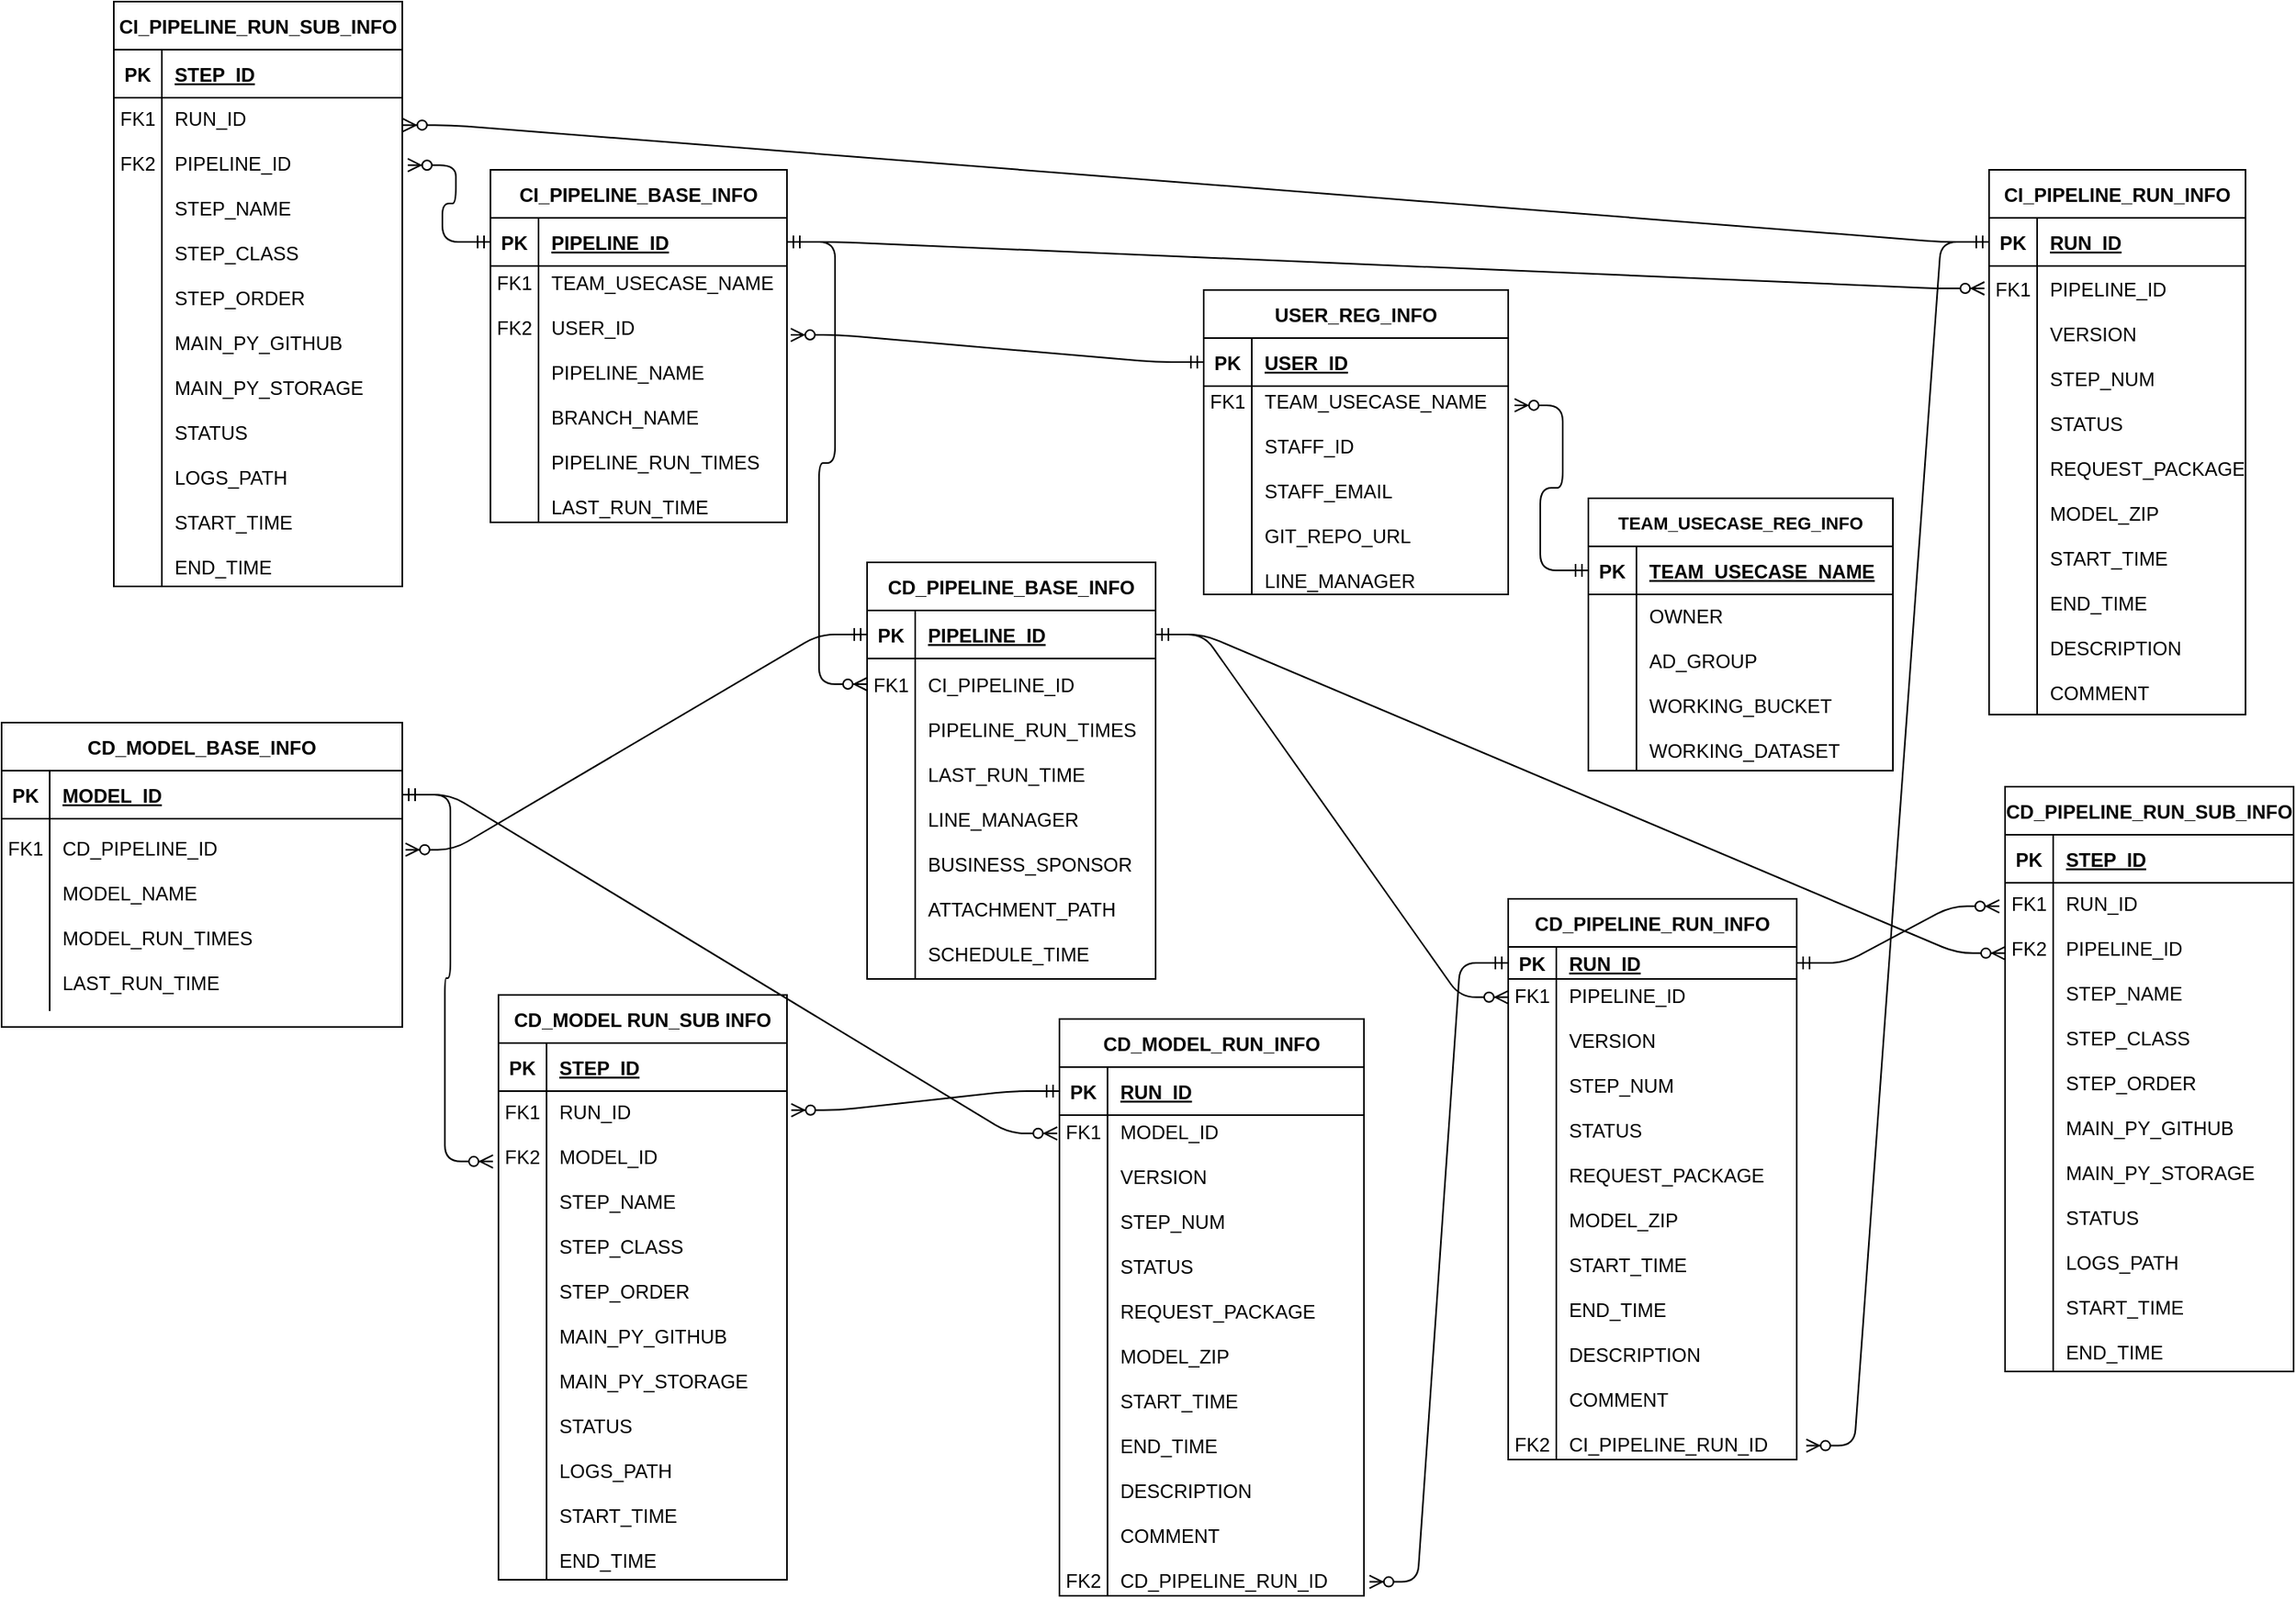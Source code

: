 <mxfile version="14.6.3" type="github">
  <diagram id="R2lEEEUBdFMjLlhIrx00" name="Page-1">
    <mxGraphModel dx="2805" dy="2193" grid="1" gridSize="10" guides="1" tooltips="1" connect="1" arrows="1" fold="1" page="1" pageScale="1" pageWidth="850" pageHeight="1100" math="0" shadow="0" extFonts="Permanent Marker^https://fonts.googleapis.com/css?family=Permanent+Marker">
      <root>
        <mxCell id="0" />
        <mxCell id="1" parent="0" />
        <mxCell id="bAMYBOGjvjIWCHxzS1RD-1" value="TEAM_USECASE_REG_INFO" style="shape=table;startSize=30;container=1;collapsible=1;childLayout=tableLayout;fixedRows=1;rowLines=0;fontStyle=1;align=center;resizeLast=1;fontSize=11;" vertex="1" parent="1">
          <mxGeometry x="800" y="110" width="190" height="170" as="geometry" />
        </mxCell>
        <mxCell id="bAMYBOGjvjIWCHxzS1RD-2" value="" style="shape=partialRectangle;collapsible=0;dropTarget=0;pointerEvents=0;fillColor=none;points=[[0,0.5],[1,0.5]];portConstraint=eastwest;top=0;left=0;right=0;bottom=1;" vertex="1" parent="bAMYBOGjvjIWCHxzS1RD-1">
          <mxGeometry y="30" width="190" height="30" as="geometry" />
        </mxCell>
        <mxCell id="bAMYBOGjvjIWCHxzS1RD-3" value="PK" style="shape=partialRectangle;overflow=hidden;connectable=0;fillColor=none;top=0;left=0;bottom=0;right=0;fontStyle=1;" vertex="1" parent="bAMYBOGjvjIWCHxzS1RD-2">
          <mxGeometry width="30" height="30" as="geometry" />
        </mxCell>
        <mxCell id="bAMYBOGjvjIWCHxzS1RD-4" value="TEAM_USECASE_NAME" style="shape=partialRectangle;overflow=hidden;connectable=0;fillColor=none;top=0;left=0;bottom=0;right=0;align=left;spacingLeft=6;fontStyle=5;" vertex="1" parent="bAMYBOGjvjIWCHxzS1RD-2">
          <mxGeometry x="30" width="160" height="30" as="geometry" />
        </mxCell>
        <mxCell id="bAMYBOGjvjIWCHxzS1RD-5" value="" style="shape=partialRectangle;collapsible=0;dropTarget=0;pointerEvents=0;fillColor=none;points=[[0,0.5],[1,0.5]];portConstraint=eastwest;top=0;left=0;right=0;bottom=0;" vertex="1" parent="bAMYBOGjvjIWCHxzS1RD-1">
          <mxGeometry y="60" width="190" height="110" as="geometry" />
        </mxCell>
        <mxCell id="bAMYBOGjvjIWCHxzS1RD-6" value="&#xa;&#xa;" style="shape=partialRectangle;overflow=hidden;connectable=0;fillColor=none;top=0;left=0;bottom=0;right=0;" vertex="1" parent="bAMYBOGjvjIWCHxzS1RD-5">
          <mxGeometry width="30" height="110" as="geometry" />
        </mxCell>
        <mxCell id="bAMYBOGjvjIWCHxzS1RD-7" value="OWNER&#xa;&#xa;AD_GROUP&#xa;&#xa;WORKING_BUCKET&#xa;&#xa;WORKING_DATASET" style="shape=partialRectangle;overflow=hidden;connectable=0;fillColor=none;top=0;left=0;bottom=0;right=0;align=left;spacingLeft=6;" vertex="1" parent="bAMYBOGjvjIWCHxzS1RD-5">
          <mxGeometry x="30" width="160" height="110" as="geometry" />
        </mxCell>
        <mxCell id="bAMYBOGjvjIWCHxzS1RD-8" value="CI_PIPELINE_BASE_INFO" style="shape=table;startSize=30;container=1;collapsible=1;childLayout=tableLayout;fixedRows=1;rowLines=0;fontStyle=1;align=center;resizeLast=1;" vertex="1" parent="1">
          <mxGeometry x="115" y="-95" width="185" height="220" as="geometry" />
        </mxCell>
        <mxCell id="bAMYBOGjvjIWCHxzS1RD-9" value="" style="shape=partialRectangle;collapsible=0;dropTarget=0;pointerEvents=0;fillColor=none;points=[[0,0.5],[1,0.5]];portConstraint=eastwest;top=0;left=0;right=0;bottom=1;" vertex="1" parent="bAMYBOGjvjIWCHxzS1RD-8">
          <mxGeometry y="30" width="185" height="30" as="geometry" />
        </mxCell>
        <mxCell id="bAMYBOGjvjIWCHxzS1RD-10" value="PK" style="shape=partialRectangle;overflow=hidden;connectable=0;fillColor=none;top=0;left=0;bottom=0;right=0;fontStyle=1;" vertex="1" parent="bAMYBOGjvjIWCHxzS1RD-9">
          <mxGeometry width="30" height="30" as="geometry" />
        </mxCell>
        <mxCell id="bAMYBOGjvjIWCHxzS1RD-11" value="PIPELINE_ID" style="shape=partialRectangle;overflow=hidden;connectable=0;fillColor=none;top=0;left=0;bottom=0;right=0;align=left;spacingLeft=6;fontStyle=5;" vertex="1" parent="bAMYBOGjvjIWCHxzS1RD-9">
          <mxGeometry x="30" width="155" height="30" as="geometry" />
        </mxCell>
        <mxCell id="bAMYBOGjvjIWCHxzS1RD-12" value="" style="shape=partialRectangle;collapsible=0;dropTarget=0;pointerEvents=0;fillColor=none;points=[[0,0.5],[1,0.5]];portConstraint=eastwest;top=0;left=0;right=0;bottom=0;" vertex="1" parent="bAMYBOGjvjIWCHxzS1RD-8">
          <mxGeometry y="60" width="185" height="160" as="geometry" />
        </mxCell>
        <mxCell id="bAMYBOGjvjIWCHxzS1RD-13" value="FK1&#xa;&#xa;FK2&#xa;&#xa;&#xa;&#xa;&#xa;&#xa;&#xa;&#xa;" style="shape=partialRectangle;overflow=hidden;connectable=0;fillColor=none;top=0;left=0;bottom=0;right=0;" vertex="1" parent="bAMYBOGjvjIWCHxzS1RD-12">
          <mxGeometry width="30" height="160" as="geometry" />
        </mxCell>
        <mxCell id="bAMYBOGjvjIWCHxzS1RD-14" value="TEAM_USECASE_NAME&#xa;&#xa;USER_ID&#xa;&#xa;PIPELINE_NAME&#xa;&#xa;BRANCH_NAME&#xa;&#xa;PIPELINE_RUN_TIMES&#xa;&#xa;LAST_RUN_TIME" style="shape=partialRectangle;overflow=hidden;connectable=0;fillColor=none;top=0;left=0;bottom=0;right=0;align=left;spacingLeft=6;" vertex="1" parent="bAMYBOGjvjIWCHxzS1RD-12">
          <mxGeometry x="30" width="155" height="160" as="geometry" />
        </mxCell>
        <mxCell id="bAMYBOGjvjIWCHxzS1RD-18" value="" style="edgeStyle=entityRelationEdgeStyle;fontSize=12;html=1;endArrow=ERzeroToMany;startArrow=ERmandOne;fontColor=#000000;entryX=1.021;entryY=0.092;entryDx=0;entryDy=0;entryPerimeter=0;" edge="1" parent="1" source="bAMYBOGjvjIWCHxzS1RD-2" target="C-vyLk0tnHw3VtMMgP7b-27">
          <mxGeometry width="100" height="100" relative="1" as="geometry">
            <mxPoint x="10" y="395" as="sourcePoint" />
            <mxPoint x="740" y="-20" as="targetPoint" />
          </mxGeometry>
        </mxCell>
        <mxCell id="bAMYBOGjvjIWCHxzS1RD-19" value="CI_PIPELINE_RUN_INFO" style="shape=table;startSize=30;container=1;collapsible=1;childLayout=tableLayout;fixedRows=1;rowLines=0;fontStyle=1;align=center;resizeLast=1;" vertex="1" parent="1">
          <mxGeometry x="1050" y="-95" width="160" height="340" as="geometry" />
        </mxCell>
        <mxCell id="bAMYBOGjvjIWCHxzS1RD-20" value="" style="shape=partialRectangle;collapsible=0;dropTarget=0;pointerEvents=0;fillColor=none;points=[[0,0.5],[1,0.5]];portConstraint=eastwest;top=0;left=0;right=0;bottom=1;" vertex="1" parent="bAMYBOGjvjIWCHxzS1RD-19">
          <mxGeometry y="30" width="160" height="30" as="geometry" />
        </mxCell>
        <mxCell id="bAMYBOGjvjIWCHxzS1RD-21" value="PK" style="shape=partialRectangle;overflow=hidden;connectable=0;fillColor=none;top=0;left=0;bottom=0;right=0;fontStyle=1;" vertex="1" parent="bAMYBOGjvjIWCHxzS1RD-20">
          <mxGeometry width="30" height="30" as="geometry" />
        </mxCell>
        <mxCell id="bAMYBOGjvjIWCHxzS1RD-22" value="RUN_ID" style="shape=partialRectangle;overflow=hidden;connectable=0;fillColor=none;top=0;left=0;bottom=0;right=0;align=left;spacingLeft=6;fontStyle=5;" vertex="1" parent="bAMYBOGjvjIWCHxzS1RD-20">
          <mxGeometry x="30" width="130" height="30" as="geometry" />
        </mxCell>
        <mxCell id="bAMYBOGjvjIWCHxzS1RD-23" value="" style="shape=partialRectangle;collapsible=0;dropTarget=0;pointerEvents=0;fillColor=none;points=[[0,0.5],[1,0.5]];portConstraint=eastwest;top=0;left=0;right=0;bottom=0;" vertex="1" parent="bAMYBOGjvjIWCHxzS1RD-19">
          <mxGeometry y="60" width="160" height="280" as="geometry" />
        </mxCell>
        <mxCell id="bAMYBOGjvjIWCHxzS1RD-24" value="FK1&#xa;&#xa;&#xa;&#xa;&#xa;&#xa;&#xa;&#xa;&#xa;&#xa;&#xa;&#xa;&#xa;&#xa;&#xa;&#xa;&#xa;&#xa;" style="shape=partialRectangle;overflow=hidden;connectable=0;fillColor=none;top=0;left=0;bottom=0;right=0;" vertex="1" parent="bAMYBOGjvjIWCHxzS1RD-23">
          <mxGeometry width="30" height="280" as="geometry" />
        </mxCell>
        <mxCell id="bAMYBOGjvjIWCHxzS1RD-25" value="PIPELINE_ID&#xa;&#xa;VERSION&#xa;&#xa;STEP_NUM&#xa;&#xa;STATUS&#xa;&#xa;REQUEST_PACKAGE&#xa;&#xa;MODEL_ZIP&#xa;&#xa;START_TIME&#xa;&#xa;END_TIME&#xa;&#xa;DESCRIPTION&#xa;&#xa;COMMENT" style="shape=partialRectangle;overflow=hidden;connectable=0;fillColor=none;top=0;left=0;bottom=0;right=0;align=left;spacingLeft=6;" vertex="1" parent="bAMYBOGjvjIWCHxzS1RD-23">
          <mxGeometry x="30" width="130" height="280" as="geometry" />
        </mxCell>
        <mxCell id="bAMYBOGjvjIWCHxzS1RD-29" value="CD_PIPELINE_BASE_INFO" style="shape=table;startSize=30;container=1;collapsible=1;childLayout=tableLayout;fixedRows=1;rowLines=0;fontStyle=1;align=center;resizeLast=1;" vertex="1" parent="1">
          <mxGeometry x="350" y="150" width="180" height="260" as="geometry" />
        </mxCell>
        <mxCell id="bAMYBOGjvjIWCHxzS1RD-30" value="" style="shape=partialRectangle;collapsible=0;dropTarget=0;pointerEvents=0;fillColor=none;points=[[0,0.5],[1,0.5]];portConstraint=eastwest;top=0;left=0;right=0;bottom=1;" vertex="1" parent="bAMYBOGjvjIWCHxzS1RD-29">
          <mxGeometry y="30" width="180" height="30" as="geometry" />
        </mxCell>
        <mxCell id="bAMYBOGjvjIWCHxzS1RD-31" value="PK" style="shape=partialRectangle;overflow=hidden;connectable=0;fillColor=none;top=0;left=0;bottom=0;right=0;fontStyle=1;" vertex="1" parent="bAMYBOGjvjIWCHxzS1RD-30">
          <mxGeometry width="30" height="30" as="geometry" />
        </mxCell>
        <mxCell id="bAMYBOGjvjIWCHxzS1RD-32" value="PIPELINE_ID" style="shape=partialRectangle;overflow=hidden;connectable=0;fillColor=none;top=0;left=0;bottom=0;right=0;align=left;spacingLeft=6;fontStyle=5;" vertex="1" parent="bAMYBOGjvjIWCHxzS1RD-30">
          <mxGeometry x="30" width="150" height="30" as="geometry" />
        </mxCell>
        <mxCell id="bAMYBOGjvjIWCHxzS1RD-33" value="" style="shape=partialRectangle;collapsible=0;dropTarget=0;pointerEvents=0;fillColor=none;points=[[0,0.5],[1,0.5]];portConstraint=eastwest;top=0;left=0;right=0;bottom=0;" vertex="1" parent="bAMYBOGjvjIWCHxzS1RD-29">
          <mxGeometry y="60" width="180" height="200" as="geometry" />
        </mxCell>
        <mxCell id="bAMYBOGjvjIWCHxzS1RD-34" value="FK1&#xa;&#xa;&#xa;&#xa;&#xa;&#xa;&#xa;&#xa;&#xa;&#xa;&#xa;&#xa;" style="shape=partialRectangle;overflow=hidden;connectable=0;fillColor=none;top=0;left=0;bottom=0;right=0;" vertex="1" parent="bAMYBOGjvjIWCHxzS1RD-33">
          <mxGeometry width="30" height="200" as="geometry" />
        </mxCell>
        <mxCell id="bAMYBOGjvjIWCHxzS1RD-35" value="CI_PIPELINE_ID&#xa;&#xa;PIPELINE_RUN_TIMES&#xa;&#xa;LAST_RUN_TIME&#xa;&#xa;LINE_MANAGER&#xa;&#xa;BUSINESS_SPONSOR&#xa;&#xa;ATTACHMENT_PATH&#xa;&#xa;SCHEDULE_TIME" style="shape=partialRectangle;overflow=hidden;connectable=0;fillColor=none;top=0;left=0;bottom=0;right=0;align=left;spacingLeft=6;" vertex="1" parent="bAMYBOGjvjIWCHxzS1RD-33">
          <mxGeometry x="30" width="150" height="200" as="geometry" />
        </mxCell>
        <mxCell id="bAMYBOGjvjIWCHxzS1RD-39" value="CI_PIPELINE_RUN_SUB_INFO" style="shape=table;startSize=30;container=1;collapsible=1;childLayout=tableLayout;fixedRows=1;rowLines=0;fontStyle=1;align=center;resizeLast=1;" vertex="1" parent="1">
          <mxGeometry x="-120" y="-200" width="180" height="365" as="geometry" />
        </mxCell>
        <mxCell id="bAMYBOGjvjIWCHxzS1RD-40" value="" style="shape=partialRectangle;collapsible=0;dropTarget=0;pointerEvents=0;fillColor=none;points=[[0,0.5],[1,0.5]];portConstraint=eastwest;top=0;left=0;right=0;bottom=1;" vertex="1" parent="bAMYBOGjvjIWCHxzS1RD-39">
          <mxGeometry y="30" width="180" height="30" as="geometry" />
        </mxCell>
        <mxCell id="bAMYBOGjvjIWCHxzS1RD-41" value="PK" style="shape=partialRectangle;overflow=hidden;connectable=0;fillColor=none;top=0;left=0;bottom=0;right=0;fontStyle=1;" vertex="1" parent="bAMYBOGjvjIWCHxzS1RD-40">
          <mxGeometry width="30" height="30" as="geometry" />
        </mxCell>
        <mxCell id="bAMYBOGjvjIWCHxzS1RD-42" value="STEP_ID" style="shape=partialRectangle;overflow=hidden;connectable=0;fillColor=none;top=0;left=0;bottom=0;right=0;align=left;spacingLeft=6;fontStyle=5;" vertex="1" parent="bAMYBOGjvjIWCHxzS1RD-40">
          <mxGeometry x="30" width="150" height="30" as="geometry" />
        </mxCell>
        <mxCell id="bAMYBOGjvjIWCHxzS1RD-43" value="" style="shape=partialRectangle;collapsible=0;dropTarget=0;pointerEvents=0;fillColor=none;points=[[0,0.5],[1,0.5]];portConstraint=eastwest;top=0;left=0;right=0;bottom=0;" vertex="1" parent="bAMYBOGjvjIWCHxzS1RD-39">
          <mxGeometry y="60" width="180" height="305" as="geometry" />
        </mxCell>
        <mxCell id="bAMYBOGjvjIWCHxzS1RD-44" value="FK1&#xa;&#xa;FK2&#xa;&#xa;&#xa;&#xa;&#xa;&#xa;&#xa;&#xa;&#xa;&#xa;&#xa;&#xa;&#xa;&#xa;&#xa;&#xa;&#xa;&#xa;" style="shape=partialRectangle;overflow=hidden;connectable=0;fillColor=none;top=0;left=0;bottom=0;right=0;" vertex="1" parent="bAMYBOGjvjIWCHxzS1RD-43">
          <mxGeometry width="30" height="305" as="geometry" />
        </mxCell>
        <mxCell id="bAMYBOGjvjIWCHxzS1RD-45" value="RUN_ID&#xa;&#xa;PIPELINE_ID&#xa;&#xa;STEP_NAME&#xa;&#xa;STEP_CLASS&#xa;&#xa;STEP_ORDER&#xa;&#xa;MAIN_PY_GITHUB&#xa;&#xa;MAIN_PY_STORAGE&#xa;&#xa;STATUS&#xa;&#xa;LOGS_PATH&#xa;&#xa;START_TIME&#xa;&#xa;END_TIME" style="shape=partialRectangle;overflow=hidden;connectable=0;fillColor=none;top=0;left=0;bottom=0;right=0;align=left;spacingLeft=6;" vertex="1" parent="bAMYBOGjvjIWCHxzS1RD-43">
          <mxGeometry x="30" width="150" height="305" as="geometry" />
        </mxCell>
        <mxCell id="bAMYBOGjvjIWCHxzS1RD-69" value="CD_MODEL_BASE_INFO" style="shape=table;startSize=30;container=1;collapsible=1;childLayout=tableLayout;fixedRows=1;rowLines=0;fontStyle=1;align=center;resizeLast=1;" vertex="1" parent="1">
          <mxGeometry x="-190" y="250" width="250" height="190" as="geometry" />
        </mxCell>
        <mxCell id="bAMYBOGjvjIWCHxzS1RD-70" value="" style="shape=partialRectangle;collapsible=0;dropTarget=0;pointerEvents=0;fillColor=none;points=[[0,0.5],[1,0.5]];portConstraint=eastwest;top=0;left=0;right=0;bottom=1;" vertex="1" parent="bAMYBOGjvjIWCHxzS1RD-69">
          <mxGeometry y="30" width="250" height="30" as="geometry" />
        </mxCell>
        <mxCell id="bAMYBOGjvjIWCHxzS1RD-71" value="PK" style="shape=partialRectangle;overflow=hidden;connectable=0;fillColor=none;top=0;left=0;bottom=0;right=0;fontStyle=1;" vertex="1" parent="bAMYBOGjvjIWCHxzS1RD-70">
          <mxGeometry width="30" height="30" as="geometry" />
        </mxCell>
        <mxCell id="bAMYBOGjvjIWCHxzS1RD-72" value="MODEL_ID" style="shape=partialRectangle;overflow=hidden;connectable=0;fillColor=none;top=0;left=0;bottom=0;right=0;align=left;spacingLeft=6;fontStyle=5;" vertex="1" parent="bAMYBOGjvjIWCHxzS1RD-70">
          <mxGeometry x="30" width="220" height="30" as="geometry" />
        </mxCell>
        <mxCell id="bAMYBOGjvjIWCHxzS1RD-73" value="" style="shape=partialRectangle;collapsible=0;dropTarget=0;pointerEvents=0;fillColor=none;points=[[0,0.5],[1,0.5]];portConstraint=eastwest;top=0;left=0;right=0;bottom=0;" vertex="1" parent="bAMYBOGjvjIWCHxzS1RD-69">
          <mxGeometry y="60" width="250" height="120" as="geometry" />
        </mxCell>
        <mxCell id="bAMYBOGjvjIWCHxzS1RD-74" value="FK1&#xa;&#xa;&#xa;&#xa;&#xa;&#xa;" style="shape=partialRectangle;overflow=hidden;connectable=0;fillColor=none;top=0;left=0;bottom=0;right=0;" vertex="1" parent="bAMYBOGjvjIWCHxzS1RD-73">
          <mxGeometry width="30" height="120" as="geometry" />
        </mxCell>
        <mxCell id="bAMYBOGjvjIWCHxzS1RD-75" value="CD_PIPELINE_ID&#xa;&#xa;MODEL_NAME&#xa;&#xa;MODEL_RUN_TIMES&#xa;&#xa;LAST_RUN_TIME" style="shape=partialRectangle;overflow=hidden;connectable=0;fillColor=none;top=0;left=0;bottom=0;right=0;align=left;spacingLeft=6;" vertex="1" parent="bAMYBOGjvjIWCHxzS1RD-73">
          <mxGeometry x="30" width="220" height="120" as="geometry" />
        </mxCell>
        <mxCell id="bAMYBOGjvjIWCHxzS1RD-109" value="CD_PIPELINE_RUN_SUB_INFO" style="shape=table;startSize=30;container=1;collapsible=1;childLayout=tableLayout;fixedRows=1;rowLines=0;fontStyle=1;align=center;resizeLast=1;" vertex="1" parent="1">
          <mxGeometry x="1060" y="290" width="180" height="365" as="geometry" />
        </mxCell>
        <mxCell id="bAMYBOGjvjIWCHxzS1RD-110" value="" style="shape=partialRectangle;collapsible=0;dropTarget=0;pointerEvents=0;fillColor=none;points=[[0,0.5],[1,0.5]];portConstraint=eastwest;top=0;left=0;right=0;bottom=1;" vertex="1" parent="bAMYBOGjvjIWCHxzS1RD-109">
          <mxGeometry y="30" width="180" height="30" as="geometry" />
        </mxCell>
        <mxCell id="bAMYBOGjvjIWCHxzS1RD-111" value="PK" style="shape=partialRectangle;overflow=hidden;connectable=0;fillColor=none;top=0;left=0;bottom=0;right=0;fontStyle=1;" vertex="1" parent="bAMYBOGjvjIWCHxzS1RD-110">
          <mxGeometry width="30" height="30" as="geometry" />
        </mxCell>
        <mxCell id="bAMYBOGjvjIWCHxzS1RD-112" value="STEP_ID" style="shape=partialRectangle;overflow=hidden;connectable=0;fillColor=none;top=0;left=0;bottom=0;right=0;align=left;spacingLeft=6;fontStyle=5;" vertex="1" parent="bAMYBOGjvjIWCHxzS1RD-110">
          <mxGeometry x="30" width="150" height="30" as="geometry" />
        </mxCell>
        <mxCell id="bAMYBOGjvjIWCHxzS1RD-113" value="" style="shape=partialRectangle;collapsible=0;dropTarget=0;pointerEvents=0;fillColor=none;points=[[0,0.5],[1,0.5]];portConstraint=eastwest;top=0;left=0;right=0;bottom=0;" vertex="1" parent="bAMYBOGjvjIWCHxzS1RD-109">
          <mxGeometry y="60" width="180" height="305" as="geometry" />
        </mxCell>
        <mxCell id="bAMYBOGjvjIWCHxzS1RD-114" value="FK1&#xa;&#xa;FK2&#xa;&#xa;&#xa;&#xa;&#xa;&#xa;&#xa;&#xa;&#xa;&#xa;&#xa;&#xa;&#xa;&#xa;&#xa;&#xa;&#xa;&#xa;" style="shape=partialRectangle;overflow=hidden;connectable=0;fillColor=none;top=0;left=0;bottom=0;right=0;" vertex="1" parent="bAMYBOGjvjIWCHxzS1RD-113">
          <mxGeometry width="30" height="305" as="geometry" />
        </mxCell>
        <mxCell id="bAMYBOGjvjIWCHxzS1RD-115" value="RUN_ID&#xa;&#xa;PIPELINE_ID&#xa;&#xa;STEP_NAME&#xa;&#xa;STEP_CLASS&#xa;&#xa;STEP_ORDER&#xa;&#xa;MAIN_PY_GITHUB&#xa;&#xa;MAIN_PY_STORAGE&#xa;&#xa;STATUS&#xa;&#xa;LOGS_PATH&#xa;&#xa;START_TIME&#xa;&#xa;END_TIME" style="shape=partialRectangle;overflow=hidden;connectable=0;fillColor=none;top=0;left=0;bottom=0;right=0;align=left;spacingLeft=6;" vertex="1" parent="bAMYBOGjvjIWCHxzS1RD-113">
          <mxGeometry x="30" width="150" height="305" as="geometry" />
        </mxCell>
        <mxCell id="bAMYBOGjvjIWCHxzS1RD-116" value="CD_PIPELINE_RUN_INFO" style="shape=table;startSize=30;container=1;collapsible=1;childLayout=tableLayout;fixedRows=1;rowLines=0;fontStyle=1;align=center;resizeLast=1;" vertex="1" parent="1">
          <mxGeometry x="750" y="360" width="180" height="350" as="geometry" />
        </mxCell>
        <mxCell id="bAMYBOGjvjIWCHxzS1RD-117" value="" style="shape=partialRectangle;collapsible=0;dropTarget=0;pointerEvents=0;fillColor=none;points=[[0,0.5],[1,0.5]];portConstraint=eastwest;top=0;left=0;right=0;bottom=1;" vertex="1" parent="bAMYBOGjvjIWCHxzS1RD-116">
          <mxGeometry y="30" width="180" height="20" as="geometry" />
        </mxCell>
        <mxCell id="bAMYBOGjvjIWCHxzS1RD-118" value="PK" style="shape=partialRectangle;overflow=hidden;connectable=0;fillColor=none;top=0;left=0;bottom=0;right=0;fontStyle=1;" vertex="1" parent="bAMYBOGjvjIWCHxzS1RD-117">
          <mxGeometry width="30" height="20" as="geometry" />
        </mxCell>
        <mxCell id="bAMYBOGjvjIWCHxzS1RD-119" value="RUN_ID" style="shape=partialRectangle;overflow=hidden;connectable=0;fillColor=none;top=0;left=0;bottom=0;right=0;align=left;spacingLeft=6;fontStyle=5;" vertex="1" parent="bAMYBOGjvjIWCHxzS1RD-117">
          <mxGeometry x="30" width="150" height="20" as="geometry" />
        </mxCell>
        <mxCell id="bAMYBOGjvjIWCHxzS1RD-120" value="" style="shape=partialRectangle;collapsible=0;dropTarget=0;pointerEvents=0;fillColor=none;points=[[0,0.5],[1,0.5]];portConstraint=eastwest;top=0;left=0;right=0;bottom=0;" vertex="1" parent="bAMYBOGjvjIWCHxzS1RD-116">
          <mxGeometry y="50" width="180" height="300" as="geometry" />
        </mxCell>
        <mxCell id="bAMYBOGjvjIWCHxzS1RD-121" value="FK1&#xa;&#xa;&#xa;&#xa;&#xa;&#xa;&#xa;&#xa;&#xa;&#xa;&#xa;&#xa;&#xa;&#xa;&#xa;&#xa;&#xa;&#xa;&#xa;&#xa;FK2" style="shape=partialRectangle;overflow=hidden;connectable=0;fillColor=none;top=0;left=0;bottom=0;right=0;" vertex="1" parent="bAMYBOGjvjIWCHxzS1RD-120">
          <mxGeometry width="30" height="300" as="geometry" />
        </mxCell>
        <mxCell id="bAMYBOGjvjIWCHxzS1RD-122" value="PIPELINE_ID&#xa;&#xa;VERSION&#xa;&#xa;STEP_NUM&#xa;&#xa;STATUS&#xa;&#xa;REQUEST_PACKAGE&#xa;&#xa;MODEL_ZIP&#xa;&#xa;START_TIME&#xa;&#xa;END_TIME&#xa;&#xa;DESCRIPTION&#xa;&#xa;COMMENT&#xa;&#xa;CI_PIPELINE_RUN_ID" style="shape=partialRectangle;overflow=hidden;connectable=0;fillColor=none;top=0;left=0;bottom=0;right=0;align=left;spacingLeft=6;" vertex="1" parent="bAMYBOGjvjIWCHxzS1RD-120">
          <mxGeometry x="30" width="150" height="300" as="geometry" />
        </mxCell>
        <mxCell id="bAMYBOGjvjIWCHxzS1RD-123" value="CD_MODEL_RUN_INFO" style="shape=table;startSize=30;container=1;collapsible=1;childLayout=tableLayout;fixedRows=1;rowLines=0;fontStyle=1;align=center;resizeLast=1;" vertex="1" parent="1">
          <mxGeometry x="470" y="435" width="190" height="360" as="geometry" />
        </mxCell>
        <mxCell id="bAMYBOGjvjIWCHxzS1RD-124" value="" style="shape=partialRectangle;collapsible=0;dropTarget=0;pointerEvents=0;fillColor=none;points=[[0,0.5],[1,0.5]];portConstraint=eastwest;top=0;left=0;right=0;bottom=1;" vertex="1" parent="bAMYBOGjvjIWCHxzS1RD-123">
          <mxGeometry y="30" width="190" height="30" as="geometry" />
        </mxCell>
        <mxCell id="bAMYBOGjvjIWCHxzS1RD-125" value="PK" style="shape=partialRectangle;overflow=hidden;connectable=0;fillColor=none;top=0;left=0;bottom=0;right=0;fontStyle=1;" vertex="1" parent="bAMYBOGjvjIWCHxzS1RD-124">
          <mxGeometry width="30" height="30" as="geometry" />
        </mxCell>
        <mxCell id="bAMYBOGjvjIWCHxzS1RD-126" value="RUN_ID" style="shape=partialRectangle;overflow=hidden;connectable=0;fillColor=none;top=0;left=0;bottom=0;right=0;align=left;spacingLeft=6;fontStyle=5;" vertex="1" parent="bAMYBOGjvjIWCHxzS1RD-124">
          <mxGeometry x="30" width="160" height="30" as="geometry" />
        </mxCell>
        <mxCell id="bAMYBOGjvjIWCHxzS1RD-127" value="" style="shape=partialRectangle;collapsible=0;dropTarget=0;pointerEvents=0;fillColor=none;points=[[0,0.5],[1,0.5]];portConstraint=eastwest;top=0;left=0;right=0;bottom=0;" vertex="1" parent="bAMYBOGjvjIWCHxzS1RD-123">
          <mxGeometry y="60" width="190" height="300" as="geometry" />
        </mxCell>
        <mxCell id="bAMYBOGjvjIWCHxzS1RD-128" value="FK1&#xa;&#xa;&#xa;&#xa;&#xa;&#xa;&#xa;&#xa;&#xa;&#xa;&#xa;&#xa;&#xa;&#xa;&#xa;&#xa;&#xa;&#xa;&#xa;&#xa;FK2" style="shape=partialRectangle;overflow=hidden;connectable=0;fillColor=none;top=0;left=0;bottom=0;right=0;" vertex="1" parent="bAMYBOGjvjIWCHxzS1RD-127">
          <mxGeometry width="30" height="300" as="geometry" />
        </mxCell>
        <mxCell id="bAMYBOGjvjIWCHxzS1RD-129" value="MODEL_ID&#xa;&#xa;VERSION&#xa;&#xa;STEP_NUM&#xa;&#xa;STATUS&#xa;&#xa;REQUEST_PACKAGE&#xa;&#xa;MODEL_ZIP&#xa;&#xa;START_TIME&#xa;&#xa;END_TIME&#xa;&#xa;DESCRIPTION&#xa;&#xa;COMMENT&#xa;&#xa;CD_PIPELINE_RUN_ID" style="shape=partialRectangle;overflow=hidden;connectable=0;fillColor=none;top=0;left=0;bottom=0;right=0;align=left;spacingLeft=6;" vertex="1" parent="bAMYBOGjvjIWCHxzS1RD-127">
          <mxGeometry x="30" width="160" height="300" as="geometry" />
        </mxCell>
        <mxCell id="bAMYBOGjvjIWCHxzS1RD-130" value="CD_MODEL RUN_SUB INFO" style="shape=table;startSize=30;container=1;collapsible=1;childLayout=tableLayout;fixedRows=1;rowLines=0;fontStyle=1;align=center;resizeLast=1;" vertex="1" parent="1">
          <mxGeometry x="120" y="420" width="180" height="365" as="geometry" />
        </mxCell>
        <mxCell id="bAMYBOGjvjIWCHxzS1RD-131" value="" style="shape=partialRectangle;collapsible=0;dropTarget=0;pointerEvents=0;fillColor=none;points=[[0,0.5],[1,0.5]];portConstraint=eastwest;top=0;left=0;right=0;bottom=1;" vertex="1" parent="bAMYBOGjvjIWCHxzS1RD-130">
          <mxGeometry y="30" width="180" height="30" as="geometry" />
        </mxCell>
        <mxCell id="bAMYBOGjvjIWCHxzS1RD-132" value="PK" style="shape=partialRectangle;overflow=hidden;connectable=0;fillColor=none;top=0;left=0;bottom=0;right=0;fontStyle=1;" vertex="1" parent="bAMYBOGjvjIWCHxzS1RD-131">
          <mxGeometry width="30" height="30" as="geometry" />
        </mxCell>
        <mxCell id="bAMYBOGjvjIWCHxzS1RD-133" value="STEP_ID" style="shape=partialRectangle;overflow=hidden;connectable=0;fillColor=none;top=0;left=0;bottom=0;right=0;align=left;spacingLeft=6;fontStyle=5;" vertex="1" parent="bAMYBOGjvjIWCHxzS1RD-131">
          <mxGeometry x="30" width="150" height="30" as="geometry" />
        </mxCell>
        <mxCell id="bAMYBOGjvjIWCHxzS1RD-134" value="" style="shape=partialRectangle;collapsible=0;dropTarget=0;pointerEvents=0;fillColor=none;points=[[0,0.5],[1,0.5]];portConstraint=eastwest;top=0;left=0;right=0;bottom=0;" vertex="1" parent="bAMYBOGjvjIWCHxzS1RD-130">
          <mxGeometry y="60" width="180" height="305" as="geometry" />
        </mxCell>
        <mxCell id="bAMYBOGjvjIWCHxzS1RD-135" value="FK1&#xa;&#xa;FK2&#xa;&#xa;&#xa;&#xa;&#xa;&#xa;&#xa;&#xa;&#xa;&#xa;&#xa;&#xa;&#xa;&#xa;&#xa;&#xa;&#xa;&#xa;" style="shape=partialRectangle;overflow=hidden;connectable=0;fillColor=none;top=0;left=0;bottom=0;right=0;" vertex="1" parent="bAMYBOGjvjIWCHxzS1RD-134">
          <mxGeometry width="30" height="305" as="geometry" />
        </mxCell>
        <mxCell id="bAMYBOGjvjIWCHxzS1RD-136" value="RUN_ID&#xa;&#xa;MODEL_ID&#xa;&#xa;STEP_NAME&#xa;&#xa;STEP_CLASS&#xa;&#xa;STEP_ORDER&#xa;&#xa;MAIN_PY_GITHUB&#xa;&#xa;MAIN_PY_STORAGE&#xa;&#xa;STATUS&#xa;&#xa;LOGS_PATH&#xa;&#xa;START_TIME&#xa;&#xa;END_TIME" style="shape=partialRectangle;overflow=hidden;connectable=0;fillColor=none;top=0;left=0;bottom=0;right=0;align=left;spacingLeft=6;" vertex="1" parent="bAMYBOGjvjIWCHxzS1RD-134">
          <mxGeometry x="30" width="150" height="305" as="geometry" />
        </mxCell>
        <mxCell id="bAMYBOGjvjIWCHxzS1RD-138" value="" style="edgeStyle=entityRelationEdgeStyle;fontSize=12;html=1;endArrow=ERzeroToMany;startArrow=ERmandOne;fontColor=#000000;exitX=1;exitY=0.5;exitDx=0;exitDy=0;entryX=-0.018;entryY=0.05;entryDx=0;entryDy=0;entryPerimeter=0;" edge="1" parent="1" source="bAMYBOGjvjIWCHxzS1RD-9" target="bAMYBOGjvjIWCHxzS1RD-23">
          <mxGeometry width="100" height="100" relative="1" as="geometry">
            <mxPoint x="670" y="210" as="sourcePoint" />
            <mxPoint x="730" y="100" as="targetPoint" />
          </mxGeometry>
        </mxCell>
        <mxCell id="bAMYBOGjvjIWCHxzS1RD-140" value="" style="edgeStyle=entityRelationEdgeStyle;fontSize=12;html=1;endArrow=ERzeroToMany;startArrow=ERmandOne;fontColor=#000000;entryX=1.013;entryY=0.269;entryDx=0;entryDy=0;entryPerimeter=0;" edge="1" parent="1" source="C-vyLk0tnHw3VtMMgP7b-24" target="bAMYBOGjvjIWCHxzS1RD-12">
          <mxGeometry width="100" height="100" relative="1" as="geometry">
            <mxPoint x="430" y="240" as="sourcePoint" />
            <mxPoint x="420" y="140" as="targetPoint" />
          </mxGeometry>
        </mxCell>
        <mxCell id="bAMYBOGjvjIWCHxzS1RD-144" value="" style="edgeStyle=entityRelationEdgeStyle;fontSize=12;html=1;endArrow=ERzeroToMany;startArrow=ERmandOne;fontColor=#000000;entryX=1.019;entryY=0.138;entryDx=0;entryDy=0;entryPerimeter=0;" edge="1" parent="1" source="bAMYBOGjvjIWCHxzS1RD-9" target="bAMYBOGjvjIWCHxzS1RD-43">
          <mxGeometry width="100" height="100" relative="1" as="geometry">
            <mxPoint x="510" y="155" as="sourcePoint" />
            <mxPoint x="410" y="-309" as="targetPoint" />
          </mxGeometry>
        </mxCell>
        <mxCell id="bAMYBOGjvjIWCHxzS1RD-146" value="" style="edgeStyle=entityRelationEdgeStyle;fontSize=12;html=1;endArrow=ERzeroToMany;startArrow=ERmandOne;fontColor=#000000;entryX=0;entryY=0.08;entryDx=0;entryDy=0;entryPerimeter=0;exitX=1;exitY=0.5;exitDx=0;exitDy=0;" edge="1" parent="1" source="bAMYBOGjvjIWCHxzS1RD-9" target="bAMYBOGjvjIWCHxzS1RD-33">
          <mxGeometry width="100" height="100" relative="1" as="geometry">
            <mxPoint x="310" y="-90" as="sourcePoint" />
            <mxPoint x="340" y="230" as="targetPoint" />
          </mxGeometry>
        </mxCell>
        <mxCell id="bAMYBOGjvjIWCHxzS1RD-148" value="" style="edgeStyle=entityRelationEdgeStyle;fontSize=12;html=1;endArrow=ERzeroToMany;startArrow=ERmandOne;fontColor=#000000;exitX=1;exitY=0.5;exitDx=0;exitDy=0;entryX=0;entryY=0.038;entryDx=0;entryDy=0;entryPerimeter=0;" edge="1" parent="1" source="bAMYBOGjvjIWCHxzS1RD-30" target="bAMYBOGjvjIWCHxzS1RD-120">
          <mxGeometry width="100" height="100" relative="1" as="geometry">
            <mxPoint x="840" y="650" as="sourcePoint" />
            <mxPoint x="940" y="550" as="targetPoint" />
          </mxGeometry>
        </mxCell>
        <mxCell id="bAMYBOGjvjIWCHxzS1RD-149" value="" style="edgeStyle=entityRelationEdgeStyle;fontSize=12;html=1;endArrow=ERzeroToMany;startArrow=ERmandOne;fontColor=#000000;exitX=1;exitY=0.5;exitDx=0;exitDy=0;entryX=-0.02;entryY=0.048;entryDx=0;entryDy=0;entryPerimeter=0;" edge="1" parent="1" source="bAMYBOGjvjIWCHxzS1RD-117" target="bAMYBOGjvjIWCHxzS1RD-113">
          <mxGeometry width="100" height="100" relative="1" as="geometry">
            <mxPoint x="930" y="630" as="sourcePoint" />
            <mxPoint x="990" y="310" as="targetPoint" />
          </mxGeometry>
        </mxCell>
        <mxCell id="bAMYBOGjvjIWCHxzS1RD-150" value="" style="edgeStyle=entityRelationEdgeStyle;fontSize=12;html=1;endArrow=ERzeroToMany;startArrow=ERmandOne;fontColor=#000000;entryX=0;entryY=0.144;entryDx=0;entryDy=0;entryPerimeter=0;exitX=1;exitY=0.5;exitDx=0;exitDy=0;" edge="1" parent="1" source="bAMYBOGjvjIWCHxzS1RD-30" target="bAMYBOGjvjIWCHxzS1RD-113">
          <mxGeometry width="100" height="100" relative="1" as="geometry">
            <mxPoint x="830" y="420" as="sourcePoint" />
            <mxPoint x="1052" y="490" as="targetPoint" />
          </mxGeometry>
        </mxCell>
        <mxCell id="bAMYBOGjvjIWCHxzS1RD-151" value="" style="edgeStyle=entityRelationEdgeStyle;fontSize=12;html=1;endArrow=ERzeroToMany;startArrow=ERmandOne;fontColor=#000000;entryX=1.008;entryY=0.161;entryDx=0;entryDy=0;entryPerimeter=0;exitX=0;exitY=0.5;exitDx=0;exitDy=0;" edge="1" parent="1" source="bAMYBOGjvjIWCHxzS1RD-30" target="bAMYBOGjvjIWCHxzS1RD-73">
          <mxGeometry width="100" height="100" relative="1" as="geometry">
            <mxPoint x="710" y="310" as="sourcePoint" />
            <mxPoint x="482" y="500" as="targetPoint" />
          </mxGeometry>
        </mxCell>
        <mxCell id="bAMYBOGjvjIWCHxzS1RD-152" value="" style="edgeStyle=entityRelationEdgeStyle;fontSize=12;html=1;endArrow=ERzeroToMany;startArrow=ERmandOne;fontColor=#000000;entryX=-0.007;entryY=0.038;entryDx=0;entryDy=0;entryPerimeter=0;exitX=1;exitY=0.5;exitDx=0;exitDy=0;" edge="1" parent="1" source="bAMYBOGjvjIWCHxzS1RD-70" target="bAMYBOGjvjIWCHxzS1RD-127">
          <mxGeometry width="100" height="100" relative="1" as="geometry">
            <mxPoint x="110" y="290" as="sourcePoint" />
            <mxPoint x="660" y="710" as="targetPoint" />
          </mxGeometry>
        </mxCell>
        <mxCell id="bAMYBOGjvjIWCHxzS1RD-153" value="" style="edgeStyle=entityRelationEdgeStyle;fontSize=12;html=1;endArrow=ERzeroToMany;startArrow=ERmandOne;fontColor=#000000;exitX=0;exitY=0.5;exitDx=0;exitDy=0;entryX=1.015;entryY=0.039;entryDx=0;entryDy=0;entryPerimeter=0;" edge="1" parent="1" source="bAMYBOGjvjIWCHxzS1RD-124" target="bAMYBOGjvjIWCHxzS1RD-134">
          <mxGeometry width="100" height="100" relative="1" as="geometry">
            <mxPoint x="290" y="720" as="sourcePoint" />
            <mxPoint x="390" y="620" as="targetPoint" />
          </mxGeometry>
        </mxCell>
        <mxCell id="bAMYBOGjvjIWCHxzS1RD-155" value="" style="edgeStyle=entityRelationEdgeStyle;fontSize=12;html=1;endArrow=ERzeroToMany;startArrow=ERmandOne;fontColor=#000000;entryX=-0.019;entryY=0.144;entryDx=0;entryDy=0;entryPerimeter=0;rounded=1;" edge="1" parent="1" source="bAMYBOGjvjIWCHxzS1RD-70" target="bAMYBOGjvjIWCHxzS1RD-134">
          <mxGeometry width="100" height="100" relative="1" as="geometry">
            <mxPoint x="590" y="730" as="sourcePoint" />
            <mxPoint x="541" y="751" as="targetPoint" />
          </mxGeometry>
        </mxCell>
        <mxCell id="bAMYBOGjvjIWCHxzS1RD-158" value="" style="edgeStyle=entityRelationEdgeStyle;fontSize=12;html=1;endArrow=ERzeroToMany;startArrow=ERmandOne;fontColor=#000000;entryX=1.033;entryY=0.971;entryDx=0;entryDy=0;entryPerimeter=0;exitX=0;exitY=0.5;exitDx=0;exitDy=0;" edge="1" parent="1" source="bAMYBOGjvjIWCHxzS1RD-20" target="bAMYBOGjvjIWCHxzS1RD-120">
          <mxGeometry width="100" height="100" relative="1" as="geometry">
            <mxPoint x="960" as="sourcePoint" />
            <mxPoint x="1060" y="-100" as="targetPoint" />
          </mxGeometry>
        </mxCell>
        <mxCell id="bAMYBOGjvjIWCHxzS1RD-159" value="" style="edgeStyle=entityRelationEdgeStyle;fontSize=12;html=1;endArrow=ERzeroToMany;startArrow=ERmandOne;fontColor=#000000;exitX=0;exitY=0.5;exitDx=0;exitDy=0;entryX=1.018;entryY=0.971;entryDx=0;entryDy=0;entryPerimeter=0;" edge="1" parent="1" source="bAMYBOGjvjIWCHxzS1RD-117" target="bAMYBOGjvjIWCHxzS1RD-127">
          <mxGeometry width="100" height="100" relative="1" as="geometry">
            <mxPoint x="620" y="550" as="sourcePoint" />
            <mxPoint x="90" y="950" as="targetPoint" />
          </mxGeometry>
        </mxCell>
        <mxCell id="C-vyLk0tnHw3VtMMgP7b-23" value="USER_REG_INFO" style="shape=table;startSize=30;container=1;collapsible=1;childLayout=tableLayout;fixedRows=1;rowLines=0;fontStyle=1;align=center;resizeLast=1;" parent="1" vertex="1">
          <mxGeometry x="560" y="-20" width="190" height="190" as="geometry" />
        </mxCell>
        <mxCell id="C-vyLk0tnHw3VtMMgP7b-24" value="" style="shape=partialRectangle;collapsible=0;dropTarget=0;pointerEvents=0;fillColor=none;points=[[0,0.5],[1,0.5]];portConstraint=eastwest;top=0;left=0;right=0;bottom=1;" parent="C-vyLk0tnHw3VtMMgP7b-23" vertex="1">
          <mxGeometry y="30" width="190" height="30" as="geometry" />
        </mxCell>
        <mxCell id="C-vyLk0tnHw3VtMMgP7b-25" value="PK" style="shape=partialRectangle;overflow=hidden;connectable=0;fillColor=none;top=0;left=0;bottom=0;right=0;fontStyle=1;" parent="C-vyLk0tnHw3VtMMgP7b-24" vertex="1">
          <mxGeometry width="30" height="30" as="geometry" />
        </mxCell>
        <mxCell id="C-vyLk0tnHw3VtMMgP7b-26" value="USER_ID" style="shape=partialRectangle;overflow=hidden;connectable=0;fillColor=none;top=0;left=0;bottom=0;right=0;align=left;spacingLeft=6;fontStyle=5;" parent="C-vyLk0tnHw3VtMMgP7b-24" vertex="1">
          <mxGeometry x="30" width="160" height="30" as="geometry" />
        </mxCell>
        <mxCell id="C-vyLk0tnHw3VtMMgP7b-27" value="" style="shape=partialRectangle;collapsible=0;dropTarget=0;pointerEvents=0;fillColor=none;points=[[0,0.5],[1,0.5]];portConstraint=eastwest;top=0;left=0;right=0;bottom=0;" parent="C-vyLk0tnHw3VtMMgP7b-23" vertex="1">
          <mxGeometry y="60" width="190" height="130" as="geometry" />
        </mxCell>
        <mxCell id="C-vyLk0tnHw3VtMMgP7b-28" value="FK1&#xa;&#xa;&#xa;&#xa;&#xa;&#xa;&#xa;&#xa;" style="shape=partialRectangle;overflow=hidden;connectable=0;fillColor=none;top=0;left=0;bottom=0;right=0;" parent="C-vyLk0tnHw3VtMMgP7b-27" vertex="1">
          <mxGeometry width="30" height="130" as="geometry" />
        </mxCell>
        <mxCell id="C-vyLk0tnHw3VtMMgP7b-29" value="TEAM_USECASE_NAME&#xa;&#xa;STAFF_ID&#xa;&#xa;STAFF_EMAIL&#xa;&#xa;GIT_REPO_URL&#xa;&#xa;LINE_MANAGER" style="shape=partialRectangle;overflow=hidden;connectable=0;fillColor=none;top=0;left=0;bottom=0;right=0;align=left;spacingLeft=6;" parent="C-vyLk0tnHw3VtMMgP7b-27" vertex="1">
          <mxGeometry x="30" width="160" height="130" as="geometry" />
        </mxCell>
        <mxCell id="bAMYBOGjvjIWCHxzS1RD-163" value="" style="edgeStyle=entityRelationEdgeStyle;fontSize=12;html=1;endArrow=ERzeroToMany;startArrow=ERmandOne;fontColor=#000000;exitX=0;exitY=0.5;exitDx=0;exitDy=0;entryX=1.002;entryY=0.056;entryDx=0;entryDy=0;entryPerimeter=0;" edge="1" parent="1" source="bAMYBOGjvjIWCHxzS1RD-20" target="bAMYBOGjvjIWCHxzS1RD-43">
          <mxGeometry width="100" height="100" relative="1" as="geometry">
            <mxPoint x="460" y="80" as="sourcePoint" />
            <mxPoint x="560" y="-20" as="targetPoint" />
          </mxGeometry>
        </mxCell>
      </root>
    </mxGraphModel>
  </diagram>
</mxfile>
